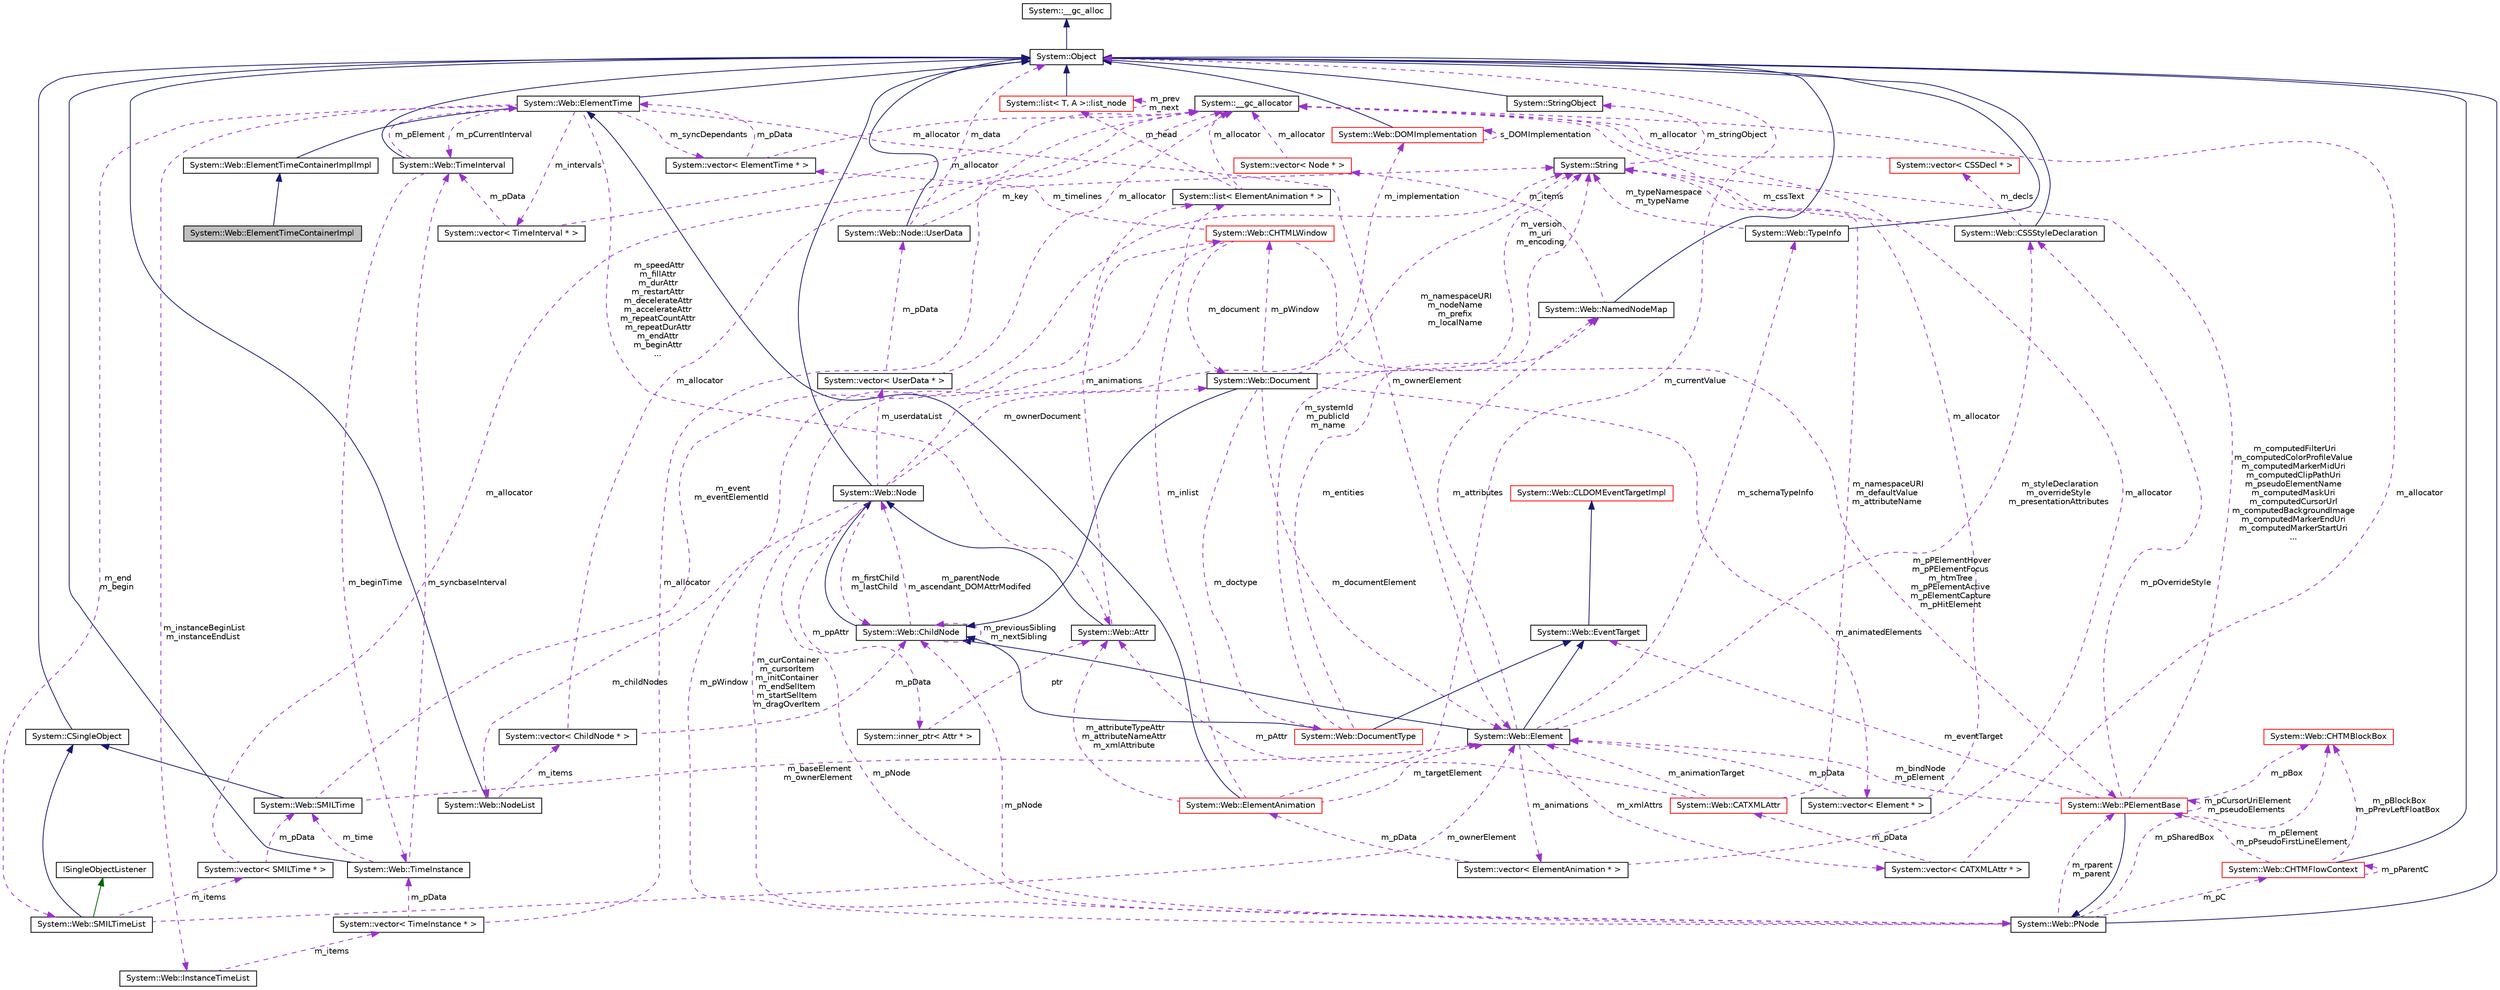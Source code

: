 digraph G
{
  edge [fontname="Helvetica",fontsize="10",labelfontname="Helvetica",labelfontsize="10"];
  node [fontname="Helvetica",fontsize="10",shape=record];
  Node1 [label="System::Web::ElementTimeContainerImpl",height=0.2,width=0.4,color="black", fillcolor="grey75", style="filled" fontcolor="black"];
  Node2 -> Node1 [dir="back",color="midnightblue",fontsize="10",style="solid",fontname="Helvetica"];
  Node2 [label="System::Web::ElementTimeContainerImplImpl",height=0.2,width=0.4,color="black", fillcolor="white", style="filled",URL="$class_system_1_1_web_1_1_element_time_container_impl_impl.html"];
  Node3 -> Node2 [dir="back",color="midnightblue",fontsize="10",style="solid",fontname="Helvetica"];
  Node3 [label="System::Web::ElementTime",height=0.2,width=0.4,color="black", fillcolor="white", style="filled",URL="$class_system_1_1_web_1_1_element_time.html"];
  Node4 -> Node3 [dir="back",color="midnightblue",fontsize="10",style="solid",fontname="Helvetica"];
  Node4 [label="System::Object",height=0.2,width=0.4,color="black", fillcolor="white", style="filled",URL="$class_system_1_1_object.html"];
  Node5 -> Node4 [dir="back",color="midnightblue",fontsize="10",style="solid",fontname="Helvetica"];
  Node5 [label="System::__gc_alloc",height=0.2,width=0.4,color="black", fillcolor="white", style="filled",URL="$class_system_1_1____gc__alloc.html"];
  Node6 -> Node3 [dir="back",color="darkorchid3",fontsize="10",style="dashed",label=" m_pCurrentInterval" ,fontname="Helvetica"];
  Node6 [label="System::Web::TimeInterval",height=0.2,width=0.4,color="black", fillcolor="white", style="filled",URL="$class_system_1_1_web_1_1_time_interval.html"];
  Node4 -> Node6 [dir="back",color="midnightblue",fontsize="10",style="solid",fontname="Helvetica"];
  Node7 -> Node6 [dir="back",color="darkorchid3",fontsize="10",style="dashed",label=" m_beginTime" ,fontname="Helvetica"];
  Node7 [label="System::Web::TimeInstance",height=0.2,width=0.4,color="black", fillcolor="white", style="filled",URL="$class_system_1_1_web_1_1_time_instance.html"];
  Node4 -> Node7 [dir="back",color="midnightblue",fontsize="10",style="solid",fontname="Helvetica"];
  Node6 -> Node7 [dir="back",color="darkorchid3",fontsize="10",style="dashed",label=" m_syncbaseInterval" ,fontname="Helvetica"];
  Node8 -> Node7 [dir="back",color="darkorchid3",fontsize="10",style="dashed",label=" m_time" ,fontname="Helvetica"];
  Node8 [label="System::Web::SMILTime",height=0.2,width=0.4,color="black", fillcolor="white", style="filled",URL="$class_system_1_1_web_1_1_s_m_i_l_time.html"];
  Node9 -> Node8 [dir="back",color="midnightblue",fontsize="10",style="solid",fontname="Helvetica"];
  Node9 [label="System::CSingleObject",height=0.2,width=0.4,color="black", fillcolor="white", style="filled",URL="$class_system_1_1_c_single_object.html"];
  Node4 -> Node9 [dir="back",color="midnightblue",fontsize="10",style="solid",fontname="Helvetica"];
  Node10 -> Node8 [dir="back",color="darkorchid3",fontsize="10",style="dashed",label=" m_event\nm_eventElementId" ,fontname="Helvetica"];
  Node10 [label="System::String",height=0.2,width=0.4,color="black", fillcolor="white", style="filled",URL="$class_system_1_1_string.html"];
  Node11 -> Node10 [dir="back",color="darkorchid3",fontsize="10",style="dashed",label=" m_stringObject" ,fontname="Helvetica"];
  Node11 [label="System::StringObject",height=0.2,width=0.4,color="black", fillcolor="white", style="filled",URL="$class_system_1_1_string_object.html"];
  Node4 -> Node11 [dir="back",color="midnightblue",fontsize="10",style="solid",fontname="Helvetica"];
  Node12 -> Node8 [dir="back",color="darkorchid3",fontsize="10",style="dashed",label=" m_baseElement\nm_ownerElement" ,fontname="Helvetica"];
  Node12 [label="System::Web::Element",height=0.2,width=0.4,color="black", fillcolor="white", style="filled",URL="$class_system_1_1_web_1_1_element.html"];
  Node13 -> Node12 [dir="back",color="midnightblue",fontsize="10",style="solid",fontname="Helvetica"];
  Node13 [label="System::Web::ChildNode",height=0.2,width=0.4,color="black", fillcolor="white", style="filled",URL="$class_system_1_1_web_1_1_child_node.html"];
  Node14 -> Node13 [dir="back",color="midnightblue",fontsize="10",style="solid",fontname="Helvetica"];
  Node14 [label="System::Web::Node",height=0.2,width=0.4,color="black", fillcolor="white", style="filled",URL="$class_system_1_1_web_1_1_node.html"];
  Node4 -> Node14 [dir="back",color="midnightblue",fontsize="10",style="solid",fontname="Helvetica"];
  Node15 -> Node14 [dir="back",color="darkorchid3",fontsize="10",style="dashed",label=" m_childNodes" ,fontname="Helvetica"];
  Node15 [label="System::Web::NodeList",height=0.2,width=0.4,color="black", fillcolor="white", style="filled",URL="$class_system_1_1_web_1_1_node_list.html"];
  Node4 -> Node15 [dir="back",color="midnightblue",fontsize="10",style="solid",fontname="Helvetica"];
  Node16 -> Node15 [dir="back",color="darkorchid3",fontsize="10",style="dashed",label=" m_items" ,fontname="Helvetica"];
  Node16 [label="System::vector\< ChildNode * \>",height=0.2,width=0.4,color="black", fillcolor="white", style="filled",URL="$class_system_1_1vector.html"];
  Node17 -> Node16 [dir="back",color="darkorchid3",fontsize="10",style="dashed",label=" m_allocator" ,fontname="Helvetica"];
  Node17 [label="System::__gc_allocator",height=0.2,width=0.4,color="black", fillcolor="white", style="filled",URL="$class_system_1_1____gc__allocator.html"];
  Node13 -> Node16 [dir="back",color="darkorchid3",fontsize="10",style="dashed",label=" m_pData" ,fontname="Helvetica"];
  Node18 -> Node14 [dir="back",color="darkorchid3",fontsize="10",style="dashed",label=" m_ownerDocument" ,fontname="Helvetica"];
  Node18 [label="System::Web::Document",height=0.2,width=0.4,color="black", fillcolor="white", style="filled",URL="$class_system_1_1_web_1_1_document.html"];
  Node13 -> Node18 [dir="back",color="midnightblue",fontsize="10",style="solid",fontname="Helvetica"];
  Node19 -> Node18 [dir="back",color="darkorchid3",fontsize="10",style="dashed",label=" m_implementation" ,fontname="Helvetica"];
  Node19 [label="System::Web::DOMImplementation",height=0.2,width=0.4,color="red", fillcolor="white", style="filled",URL="$class_system_1_1_web_1_1_d_o_m_implementation.html"];
  Node4 -> Node19 [dir="back",color="midnightblue",fontsize="10",style="solid",fontname="Helvetica"];
  Node19 -> Node19 [dir="back",color="darkorchid3",fontsize="10",style="dashed",label=" s_DOMImplementation" ,fontname="Helvetica"];
  Node20 -> Node18 [dir="back",color="darkorchid3",fontsize="10",style="dashed",label=" m_doctype" ,fontname="Helvetica"];
  Node20 [label="System::Web::DocumentType",height=0.2,width=0.4,color="red", fillcolor="white", style="filled",URL="$class_system_1_1_web_1_1_document_type.html"];
  Node13 -> Node20 [dir="back",color="midnightblue",fontsize="10",style="solid",fontname="Helvetica"];
  Node21 -> Node20 [dir="back",color="midnightblue",fontsize="10",style="solid",fontname="Helvetica"];
  Node21 [label="System::Web::EventTarget",height=0.2,width=0.4,color="black", fillcolor="white", style="filled",URL="$class_system_1_1_web_1_1_event_target.html"];
  Node22 -> Node21 [dir="back",color="midnightblue",fontsize="10",style="solid",fontname="Helvetica"];
  Node22 [label="System::Web::CLDOMEventTargetImpl",height=0.2,width=0.4,color="red", fillcolor="white", style="filled",URL="$class_system_1_1_web_1_1_c_l_d_o_m_event_target_impl.html"];
  Node23 -> Node20 [dir="back",color="darkorchid3",fontsize="10",style="dashed",label=" m_entities" ,fontname="Helvetica"];
  Node23 [label="System::Web::NamedNodeMap",height=0.2,width=0.4,color="black", fillcolor="white", style="filled",URL="$class_system_1_1_web_1_1_named_node_map.html"];
  Node4 -> Node23 [dir="back",color="midnightblue",fontsize="10",style="solid",fontname="Helvetica"];
  Node24 -> Node23 [dir="back",color="darkorchid3",fontsize="10",style="dashed",label=" m_items" ,fontname="Helvetica"];
  Node24 [label="System::vector\< Node * \>",height=0.2,width=0.4,color="red", fillcolor="white", style="filled",URL="$class_system_1_1vector.html"];
  Node17 -> Node24 [dir="back",color="darkorchid3",fontsize="10",style="dashed",label=" m_allocator" ,fontname="Helvetica"];
  Node10 -> Node20 [dir="back",color="darkorchid3",fontsize="10",style="dashed",label=" m_systemId\nm_publicId\nm_name" ,fontname="Helvetica"];
  Node25 -> Node18 [dir="back",color="darkorchid3",fontsize="10",style="dashed",label=" m_animatedElements" ,fontname="Helvetica"];
  Node25 [label="System::vector\< Element * \>",height=0.2,width=0.4,color="black", fillcolor="white", style="filled",URL="$class_system_1_1vector.html"];
  Node17 -> Node25 [dir="back",color="darkorchid3",fontsize="10",style="dashed",label=" m_allocator" ,fontname="Helvetica"];
  Node12 -> Node25 [dir="back",color="darkorchid3",fontsize="10",style="dashed",label=" m_pData" ,fontname="Helvetica"];
  Node26 -> Node18 [dir="back",color="darkorchid3",fontsize="10",style="dashed",label=" m_pWindow" ,fontname="Helvetica"];
  Node26 [label="System::Web::CHTMLWindow",height=0.2,width=0.4,color="red", fillcolor="white", style="filled",URL="$class_system_1_1_web_1_1_c_h_t_m_l_window.html"];
  Node18 -> Node26 [dir="back",color="darkorchid3",fontsize="10",style="dashed",label=" m_document" ,fontname="Helvetica"];
  Node27 -> Node26 [dir="back",color="darkorchid3",fontsize="10",style="dashed",label=" m_timelines" ,fontname="Helvetica"];
  Node27 [label="System::vector\< ElementTime * \>",height=0.2,width=0.4,color="black", fillcolor="white", style="filled",URL="$class_system_1_1vector.html"];
  Node17 -> Node27 [dir="back",color="darkorchid3",fontsize="10",style="dashed",label=" m_allocator" ,fontname="Helvetica"];
  Node3 -> Node27 [dir="back",color="darkorchid3",fontsize="10",style="dashed",label=" m_pData" ,fontname="Helvetica"];
  Node28 -> Node26 [dir="back",color="darkorchid3",fontsize="10",style="dashed",label=" m_curContainer\nm_cursorItem\nm_initContainer\nm_endSelItem\nm_startSelItem\nm_dragOverItem" ,fontname="Helvetica"];
  Node28 [label="System::Web::PNode",height=0.2,width=0.4,color="black", fillcolor="white", style="filled",URL="$class_system_1_1_web_1_1_p_node.html"];
  Node4 -> Node28 [dir="back",color="midnightblue",fontsize="10",style="solid",fontname="Helvetica"];
  Node26 -> Node28 [dir="back",color="darkorchid3",fontsize="10",style="dashed",label=" m_pWindow" ,fontname="Helvetica"];
  Node29 -> Node28 [dir="back",color="darkorchid3",fontsize="10",style="dashed",label=" m_rparent\nm_parent" ,fontname="Helvetica"];
  Node29 [label="System::Web::PElementBase",height=0.2,width=0.4,color="red", fillcolor="white", style="filled",URL="$class_system_1_1_web_1_1_p_element_base.html"];
  Node28 -> Node29 [dir="back",color="midnightblue",fontsize="10",style="solid",fontname="Helvetica"];
  Node21 -> Node29 [dir="back",color="darkorchid3",fontsize="10",style="dashed",label=" m_eventTarget" ,fontname="Helvetica"];
  Node10 -> Node29 [dir="back",color="darkorchid3",fontsize="10",style="dashed",label=" m_computedFilterUri\nm_computedColorProfileValue\nm_computedMarkerMidUri\nm_computedClipPathUri\nm_pseudoElementName\nm_computedMaskUri\nm_computedCursorUrl\nm_computedBackgroundImage\nm_computedMarkerEndUri\nm_computedMarkerStartUri\n..." ,fontname="Helvetica"];
  Node30 -> Node29 [dir="back",color="darkorchid3",fontsize="10",style="dashed",label=" m_pOverrideStyle" ,fontname="Helvetica"];
  Node30 [label="System::Web::CSSStyleDeclaration",height=0.2,width=0.4,color="black", fillcolor="white", style="filled",URL="$class_system_1_1_web_1_1_c_s_s_style_declaration.html"];
  Node4 -> Node30 [dir="back",color="midnightblue",fontsize="10",style="solid",fontname="Helvetica"];
  Node10 -> Node30 [dir="back",color="darkorchid3",fontsize="10",style="dashed",label=" m_cssText" ,fontname="Helvetica"];
  Node31 -> Node30 [dir="back",color="darkorchid3",fontsize="10",style="dashed",label=" m_decls" ,fontname="Helvetica"];
  Node31 [label="System::vector\< CSSDecl * \>",height=0.2,width=0.4,color="red", fillcolor="white", style="filled",URL="$class_system_1_1vector.html"];
  Node17 -> Node31 [dir="back",color="darkorchid3",fontsize="10",style="dashed",label=" m_allocator" ,fontname="Helvetica"];
  Node12 -> Node29 [dir="back",color="darkorchid3",fontsize="10",style="dashed",label=" m_bindNode\nm_pElement" ,fontname="Helvetica"];
  Node29 -> Node29 [dir="back",color="darkorchid3",fontsize="10",style="dashed",label=" m_pCursorUriElement\nm_pseudoElements" ,fontname="Helvetica"];
  Node32 -> Node29 [dir="back",color="darkorchid3",fontsize="10",style="dashed",label=" m_pBox" ,fontname="Helvetica"];
  Node32 [label="System::Web::CHTMBlockBox",height=0.2,width=0.4,color="red", fillcolor="white", style="filled",URL="$class_system_1_1_web_1_1_c_h_t_m_block_box.html"];
  Node13 -> Node28 [dir="back",color="darkorchid3",fontsize="10",style="dashed",label=" m_pNode" ,fontname="Helvetica"];
  Node33 -> Node28 [dir="back",color="darkorchid3",fontsize="10",style="dashed",label=" m_pC" ,fontname="Helvetica"];
  Node33 [label="System::Web::CHTMFlowContext",height=0.2,width=0.4,color="red", fillcolor="white", style="filled",URL="$class_system_1_1_web_1_1_c_h_t_m_flow_context.html"];
  Node4 -> Node33 [dir="back",color="midnightblue",fontsize="10",style="solid",fontname="Helvetica"];
  Node29 -> Node33 [dir="back",color="darkorchid3",fontsize="10",style="dashed",label=" m_pElement\nm_pPseudoFirstLineElement" ,fontname="Helvetica"];
  Node33 -> Node33 [dir="back",color="darkorchid3",fontsize="10",style="dashed",label=" m_pParentC" ,fontname="Helvetica"];
  Node32 -> Node33 [dir="back",color="darkorchid3",fontsize="10",style="dashed",label=" m_pBlockBox\nm_pPrevLeftFloatBox" ,fontname="Helvetica"];
  Node32 -> Node28 [dir="back",color="darkorchid3",fontsize="10",style="dashed",label=" m_pSharedBox" ,fontname="Helvetica"];
  Node29 -> Node26 [dir="back",color="darkorchid3",fontsize="10",style="dashed",label=" m_pPElementHover\nm_pPElementFocus\nm_htmTree\nm_pPElementActive\nm_pElementCapture\nm_pHitElement" ,fontname="Helvetica"];
  Node10 -> Node18 [dir="back",color="darkorchid3",fontsize="10",style="dashed",label=" m_version\nm_uri\nm_encoding" ,fontname="Helvetica"];
  Node12 -> Node18 [dir="back",color="darkorchid3",fontsize="10",style="dashed",label=" m_documentElement" ,fontname="Helvetica"];
  Node10 -> Node14 [dir="back",color="darkorchid3",fontsize="10",style="dashed",label=" m_namespaceURI\nm_nodeName\nm_prefix\nm_localName" ,fontname="Helvetica"];
  Node28 -> Node14 [dir="back",color="darkorchid3",fontsize="10",style="dashed",label=" m_pNode" ,fontname="Helvetica"];
  Node13 -> Node14 [dir="back",color="darkorchid3",fontsize="10",style="dashed",label=" m_firstChild\nm_lastChild" ,fontname="Helvetica"];
  Node34 -> Node14 [dir="back",color="darkorchid3",fontsize="10",style="dashed",label=" m_userdataList" ,fontname="Helvetica"];
  Node34 [label="System::vector\< UserData * \>",height=0.2,width=0.4,color="black", fillcolor="white", style="filled",URL="$class_system_1_1vector.html"];
  Node35 -> Node34 [dir="back",color="darkorchid3",fontsize="10",style="dashed",label=" m_pData" ,fontname="Helvetica"];
  Node35 [label="System::Web::Node::UserData",height=0.2,width=0.4,color="black", fillcolor="white", style="filled",URL="$class_system_1_1_web_1_1_node_1_1_user_data.html"];
  Node4 -> Node35 [dir="back",color="midnightblue",fontsize="10",style="solid",fontname="Helvetica"];
  Node10 -> Node35 [dir="back",color="darkorchid3",fontsize="10",style="dashed",label=" m_key" ,fontname="Helvetica"];
  Node4 -> Node35 [dir="back",color="darkorchid3",fontsize="10",style="dashed",label=" m_data" ,fontname="Helvetica"];
  Node17 -> Node34 [dir="back",color="darkorchid3",fontsize="10",style="dashed",label=" m_allocator" ,fontname="Helvetica"];
  Node36 -> Node14 [dir="back",color="darkorchid3",fontsize="10",style="dashed",label=" m_ppAttr" ,fontname="Helvetica"];
  Node36 [label="System::inner_ptr\< Attr * \>",height=0.2,width=0.4,color="black", fillcolor="white", style="filled",URL="$class_system_1_1inner__ptr.html"];
  Node37 -> Node36 [dir="back",color="darkorchid3",fontsize="10",style="dashed",label=" ptr" ,fontname="Helvetica"];
  Node37 [label="System::Web::Attr",height=0.2,width=0.4,color="black", fillcolor="white", style="filled",URL="$class_system_1_1_web_1_1_attr.html"];
  Node14 -> Node37 [dir="back",color="midnightblue",fontsize="10",style="solid",fontname="Helvetica"];
  Node38 -> Node37 [dir="back",color="darkorchid3",fontsize="10",style="dashed",label=" m_animations" ,fontname="Helvetica"];
  Node38 [label="System::list\< ElementAnimation * \>",height=0.2,width=0.4,color="black", fillcolor="white", style="filled",URL="$class_system_1_1list.html"];
  Node17 -> Node38 [dir="back",color="darkorchid3",fontsize="10",style="dashed",label=" m_allocator" ,fontname="Helvetica"];
  Node39 -> Node38 [dir="back",color="darkorchid3",fontsize="10",style="dashed",label=" m_head" ,fontname="Helvetica"];
  Node39 [label="System::list\< T, A \>::list_node",height=0.2,width=0.4,color="red", fillcolor="white", style="filled",URL="$class_system_1_1list_1_1list__node.html"];
  Node4 -> Node39 [dir="back",color="midnightblue",fontsize="10",style="solid",fontname="Helvetica"];
  Node39 -> Node39 [dir="back",color="darkorchid3",fontsize="10",style="dashed",label=" m_prev\nm_next" ,fontname="Helvetica"];
  Node14 -> Node13 [dir="back",color="darkorchid3",fontsize="10",style="dashed",label=" m_parentNode\nm_ascendant_DOMAttrModifed" ,fontname="Helvetica"];
  Node13 -> Node13 [dir="back",color="darkorchid3",fontsize="10",style="dashed",label=" m_previousSibling\nm_nextSibling" ,fontname="Helvetica"];
  Node21 -> Node12 [dir="back",color="midnightblue",fontsize="10",style="solid",fontname="Helvetica"];
  Node40 -> Node12 [dir="back",color="darkorchid3",fontsize="10",style="dashed",label=" m_xmlAttrs" ,fontname="Helvetica"];
  Node40 [label="System::vector\< CATXMLAttr * \>",height=0.2,width=0.4,color="black", fillcolor="white", style="filled",URL="$class_system_1_1vector.html"];
  Node17 -> Node40 [dir="back",color="darkorchid3",fontsize="10",style="dashed",label=" m_allocator" ,fontname="Helvetica"];
  Node41 -> Node40 [dir="back",color="darkorchid3",fontsize="10",style="dashed",label=" m_pData" ,fontname="Helvetica"];
  Node41 [label="System::Web::CATXMLAttr",height=0.2,width=0.4,color="red", fillcolor="white", style="filled",URL="$class_system_1_1_web_1_1_c_a_t_x_m_l_attr.html"];
  Node37 -> Node41 [dir="back",color="darkorchid3",fontsize="10",style="dashed",label=" m_pAttr" ,fontname="Helvetica"];
  Node10 -> Node41 [dir="back",color="darkorchid3",fontsize="10",style="dashed",label=" m_namespaceURI\nm_defaultValue\nm_attributeName" ,fontname="Helvetica"];
  Node12 -> Node41 [dir="back",color="darkorchid3",fontsize="10",style="dashed",label=" m_animationTarget" ,fontname="Helvetica"];
  Node23 -> Node12 [dir="back",color="darkorchid3",fontsize="10",style="dashed",label=" m_attributes" ,fontname="Helvetica"];
  Node42 -> Node12 [dir="back",color="darkorchid3",fontsize="10",style="dashed",label=" m_schemaTypeInfo" ,fontname="Helvetica"];
  Node42 [label="System::Web::TypeInfo",height=0.2,width=0.4,color="black", fillcolor="white", style="filled",URL="$class_system_1_1_web_1_1_type_info.html"];
  Node4 -> Node42 [dir="back",color="midnightblue",fontsize="10",style="solid",fontname="Helvetica"];
  Node10 -> Node42 [dir="back",color="darkorchid3",fontsize="10",style="dashed",label=" m_typeNamespace\nm_typeName" ,fontname="Helvetica"];
  Node30 -> Node12 [dir="back",color="darkorchid3",fontsize="10",style="dashed",label=" m_styleDeclaration\nm_overrideStyle\nm_presentationAttributes" ,fontname="Helvetica"];
  Node43 -> Node12 [dir="back",color="darkorchid3",fontsize="10",style="dashed",label=" m_animations" ,fontname="Helvetica"];
  Node43 [label="System::vector\< ElementAnimation * \>",height=0.2,width=0.4,color="black", fillcolor="white", style="filled",URL="$class_system_1_1vector.html"];
  Node17 -> Node43 [dir="back",color="darkorchid3",fontsize="10",style="dashed",label=" m_allocator" ,fontname="Helvetica"];
  Node44 -> Node43 [dir="back",color="darkorchid3",fontsize="10",style="dashed",label=" m_pData" ,fontname="Helvetica"];
  Node44 [label="System::Web::ElementAnimation",height=0.2,width=0.4,color="red", fillcolor="white", style="filled",URL="$class_system_1_1_web_1_1_element_animation.html"];
  Node3 -> Node44 [dir="back",color="midnightblue",fontsize="10",style="solid",fontname="Helvetica"];
  Node38 -> Node44 [dir="back",color="darkorchid3",fontsize="10",style="dashed",label=" m_inlist" ,fontname="Helvetica"];
  Node37 -> Node44 [dir="back",color="darkorchid3",fontsize="10",style="dashed",label=" m_attributeTypeAttr\nm_attributeNameAttr\nm_xmlAttribute" ,fontname="Helvetica"];
  Node12 -> Node44 [dir="back",color="darkorchid3",fontsize="10",style="dashed",label=" m_targetElement" ,fontname="Helvetica"];
  Node4 -> Node44 [dir="back",color="darkorchid3",fontsize="10",style="dashed",label=" m_currentValue" ,fontname="Helvetica"];
  Node3 -> Node6 [dir="back",color="darkorchid3",fontsize="10",style="dashed",label=" m_pElement" ,fontname="Helvetica"];
  Node45 -> Node3 [dir="back",color="darkorchid3",fontsize="10",style="dashed",label=" m_end\nm_begin" ,fontname="Helvetica"];
  Node45 [label="System::Web::SMILTimeList",height=0.2,width=0.4,color="black", fillcolor="white", style="filled",URL="$class_system_1_1_web_1_1_s_m_i_l_time_list.html"];
  Node9 -> Node45 [dir="back",color="midnightblue",fontsize="10",style="solid",fontname="Helvetica"];
  Node46 -> Node45 [dir="back",color="darkgreen",fontsize="10",style="solid",fontname="Helvetica"];
  Node46 [label="ISingleObjectListener",height=0.2,width=0.4,color="black", fillcolor="white", style="filled",URL="$class_i_single_object_listener.html"];
  Node47 -> Node45 [dir="back",color="darkorchid3",fontsize="10",style="dashed",label=" m_items" ,fontname="Helvetica"];
  Node47 [label="System::vector\< SMILTime * \>",height=0.2,width=0.4,color="black", fillcolor="white", style="filled",URL="$class_system_1_1vector.html"];
  Node8 -> Node47 [dir="back",color="darkorchid3",fontsize="10",style="dashed",label=" m_pData" ,fontname="Helvetica"];
  Node17 -> Node47 [dir="back",color="darkorchid3",fontsize="10",style="dashed",label=" m_allocator" ,fontname="Helvetica"];
  Node12 -> Node45 [dir="back",color="darkorchid3",fontsize="10",style="dashed",label=" m_ownerElement" ,fontname="Helvetica"];
  Node48 -> Node3 [dir="back",color="darkorchid3",fontsize="10",style="dashed",label=" m_instanceBeginList\nm_instanceEndList" ,fontname="Helvetica"];
  Node48 [label="System::Web::InstanceTimeList",height=0.2,width=0.4,color="black", fillcolor="white", style="filled",URL="$class_system_1_1_web_1_1_instance_time_list.html"];
  Node49 -> Node48 [dir="back",color="darkorchid3",fontsize="10",style="dashed",label=" m_items" ,fontname="Helvetica"];
  Node49 [label="System::vector\< TimeInstance * \>",height=0.2,width=0.4,color="black", fillcolor="white", style="filled",URL="$class_system_1_1vector.html"];
  Node7 -> Node49 [dir="back",color="darkorchid3",fontsize="10",style="dashed",label=" m_pData" ,fontname="Helvetica"];
  Node17 -> Node49 [dir="back",color="darkorchid3",fontsize="10",style="dashed",label=" m_allocator" ,fontname="Helvetica"];
  Node37 -> Node3 [dir="back",color="darkorchid3",fontsize="10",style="dashed",label=" m_speedAttr\nm_fillAttr\nm_durAttr\nm_restartAttr\nm_decelerateAttr\nm_accelerateAttr\nm_repeatCountAttr\nm_repeatDurAttr\nm_endAttr\nm_beginAttr\n..." ,fontname="Helvetica"];
  Node27 -> Node3 [dir="back",color="darkorchid3",fontsize="10",style="dashed",label=" m_syncDependants" ,fontname="Helvetica"];
  Node12 -> Node3 [dir="back",color="darkorchid3",fontsize="10",style="dashed",label=" m_ownerElement" ,fontname="Helvetica"];
  Node50 -> Node3 [dir="back",color="darkorchid3",fontsize="10",style="dashed",label=" m_intervals" ,fontname="Helvetica"];
  Node50 [label="System::vector\< TimeInterval * \>",height=0.2,width=0.4,color="black", fillcolor="white", style="filled",URL="$class_system_1_1vector.html"];
  Node6 -> Node50 [dir="back",color="darkorchid3",fontsize="10",style="dashed",label=" m_pData" ,fontname="Helvetica"];
  Node17 -> Node50 [dir="back",color="darkorchid3",fontsize="10",style="dashed",label=" m_allocator" ,fontname="Helvetica"];
}
